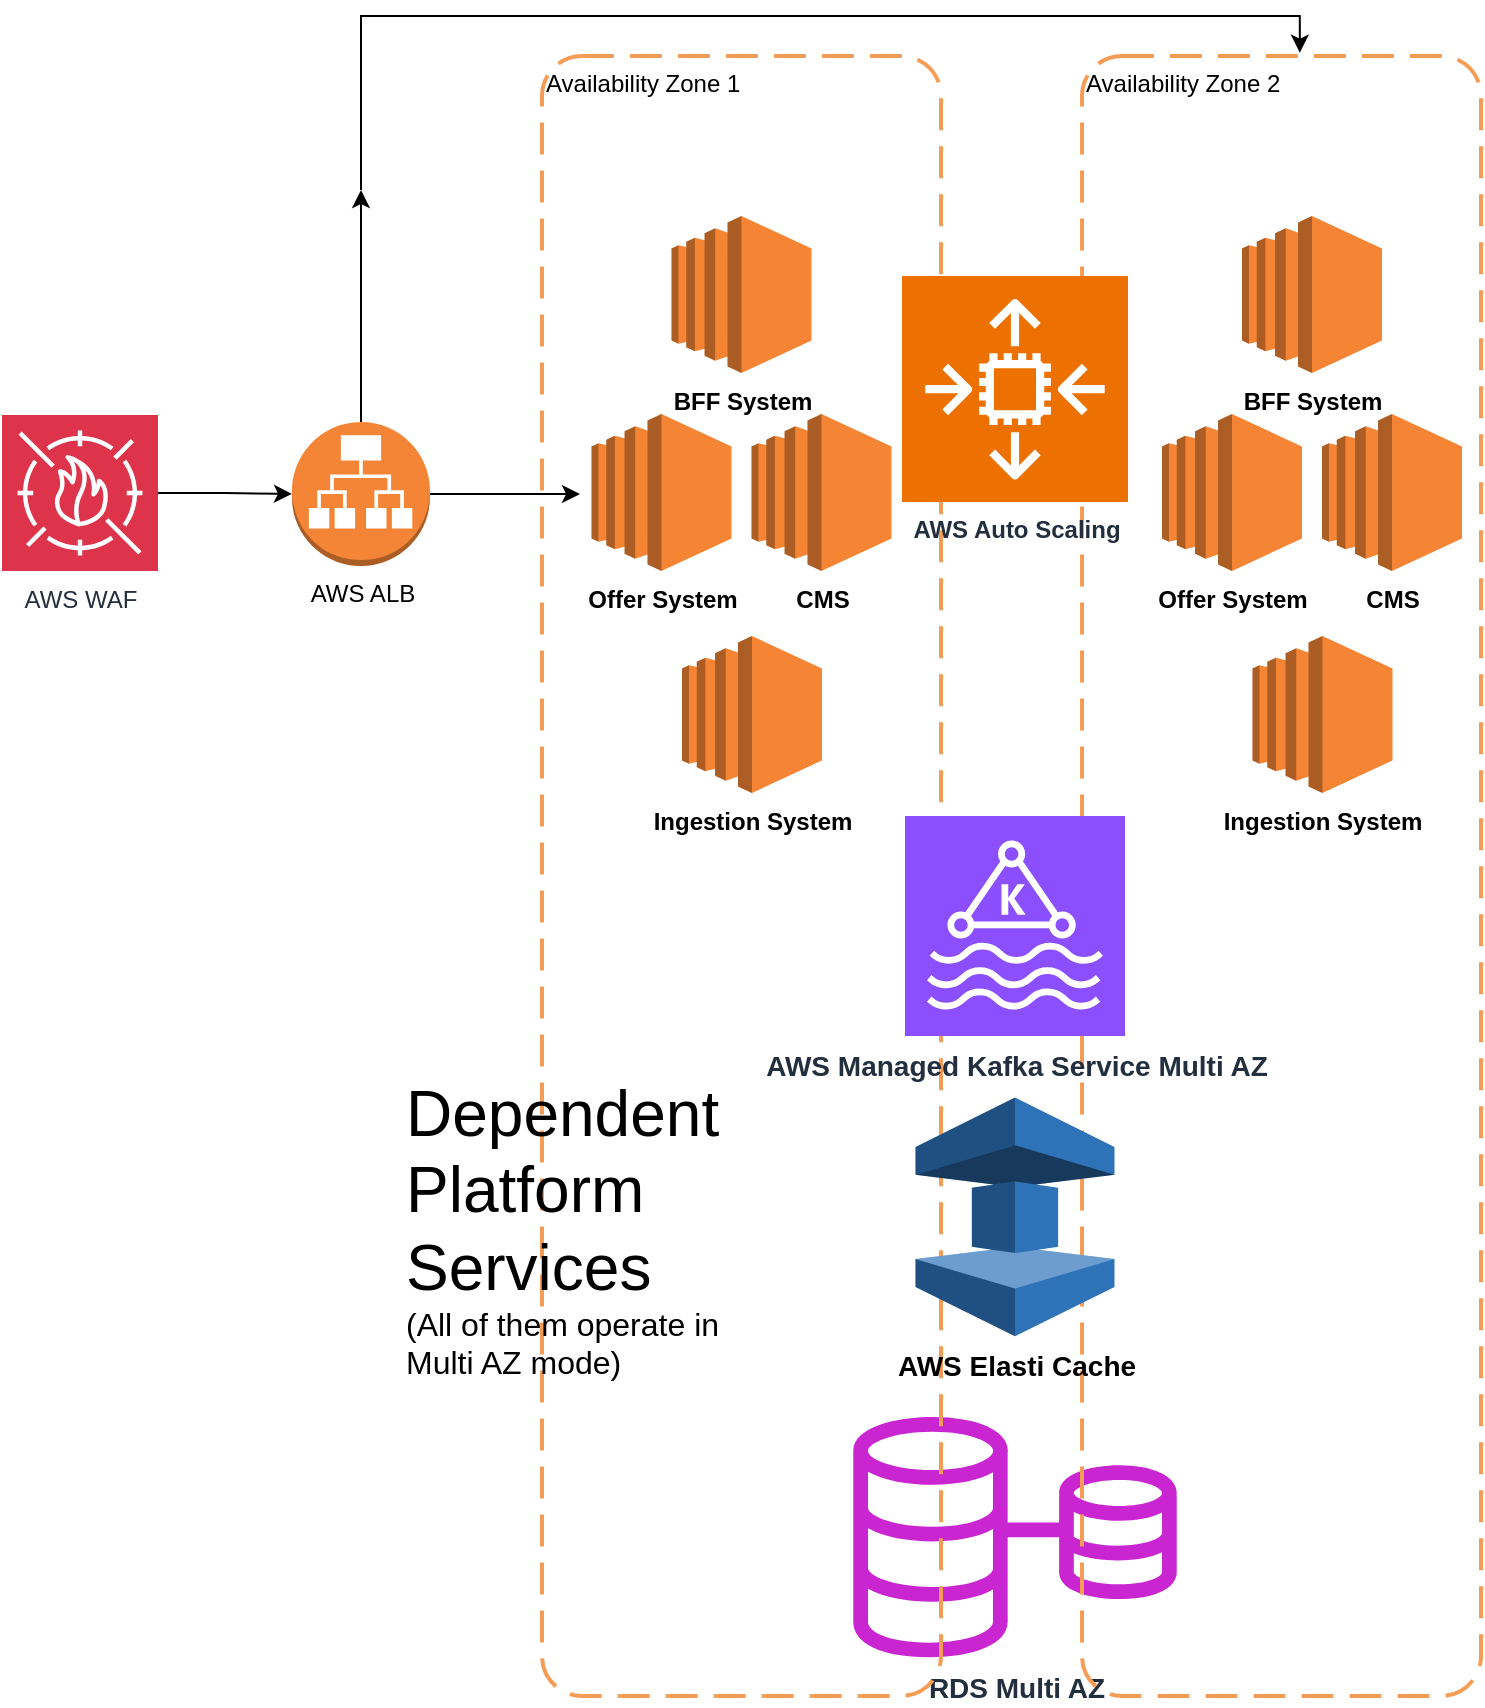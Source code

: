 <mxfile version="24.8.0">
  <diagram name="Page-1" id="h2Dyw8mGkt_qtwxA6A1Q">
    <mxGraphModel dx="1363" dy="874" grid="1" gridSize="10" guides="1" tooltips="1" connect="1" arrows="1" fold="1" page="1" pageScale="1" pageWidth="1920" pageHeight="1200" math="0" shadow="0">
      <root>
        <mxCell id="0" />
        <mxCell id="1" parent="0" />
        <mxCell id="JrVK4YbMQ9THBiMQYc9M-1" value="&lt;font style=&quot;font-size: 14px;&quot;&gt;&lt;b&gt;RDS Multi AZ&lt;/b&gt;&lt;/font&gt;" style="sketch=0;outlineConnect=0;fontColor=#232F3E;gradientColor=none;fillColor=#C925D1;strokeColor=none;dashed=0;verticalLabelPosition=bottom;verticalAlign=top;align=center;html=1;fontSize=12;fontStyle=0;aspect=fixed;pointerEvents=1;shape=mxgraph.aws4.rds_multi_az;" vertex="1" parent="1">
          <mxGeometry x="515.64" y="1060.49" width="161.73" height="120.26" as="geometry" />
        </mxCell>
        <mxCell id="JrVK4YbMQ9THBiMQYc9M-2" value="Availability Zone 1" style="rounded=1;arcSize=10;dashed=1;strokeColor=#F59D56;fillColor=none;gradientColor=none;dashPattern=8 4;strokeWidth=2;verticalAlign=top;align=left;" vertex="1" parent="1">
          <mxGeometry x="360" y="380" width="199.5" height="820" as="geometry" />
        </mxCell>
        <mxCell id="JrVK4YbMQ9THBiMQYc9M-3" value="Availability Zone 2" style="rounded=1;arcSize=10;dashed=1;strokeColor=#F59D56;fillColor=none;gradientColor=none;dashPattern=8 4;strokeWidth=2;align=left;verticalAlign=top;" vertex="1" parent="1">
          <mxGeometry x="630" y="380" width="199.5" height="820" as="geometry" />
        </mxCell>
        <mxCell id="JrVK4YbMQ9THBiMQYc9M-14" value="" style="edgeStyle=orthogonalEdgeStyle;rounded=0;orthogonalLoop=1;jettySize=auto;html=1;" edge="1" parent="1" source="JrVK4YbMQ9THBiMQYc9M-8" target="JrVK4YbMQ9THBiMQYc9M-13">
          <mxGeometry relative="1" as="geometry" />
        </mxCell>
        <mxCell id="JrVK4YbMQ9THBiMQYc9M-8" value="AWS WAF" style="sketch=0;points=[[0,0,0],[0.25,0,0],[0.5,0,0],[0.75,0,0],[1,0,0],[0,1,0],[0.25,1,0],[0.5,1,0],[0.75,1,0],[1,1,0],[0,0.25,0],[0,0.5,0],[0,0.75,0],[1,0.25,0],[1,0.5,0],[1,0.75,0]];outlineConnect=0;fontColor=#232F3E;fillColor=#DD344C;strokeColor=#ffffff;dashed=0;verticalLabelPosition=bottom;verticalAlign=top;align=center;html=1;fontSize=12;fontStyle=0;aspect=fixed;shape=mxgraph.aws4.resourceIcon;resIcon=mxgraph.aws4.waf;" vertex="1" parent="1">
          <mxGeometry x="90" y="559.5" width="78" height="78" as="geometry" />
        </mxCell>
        <mxCell id="JrVK4YbMQ9THBiMQYc9M-15" value="" style="edgeStyle=orthogonalEdgeStyle;rounded=0;orthogonalLoop=1;jettySize=auto;html=1;" edge="1" parent="1" source="JrVK4YbMQ9THBiMQYc9M-13">
          <mxGeometry relative="1" as="geometry">
            <mxPoint x="379" y="599" as="targetPoint" />
          </mxGeometry>
        </mxCell>
        <mxCell id="JrVK4YbMQ9THBiMQYc9M-25" value="" style="edgeStyle=orthogonalEdgeStyle;rounded=0;orthogonalLoop=1;jettySize=auto;html=1;" edge="1" parent="1" source="JrVK4YbMQ9THBiMQYc9M-13">
          <mxGeometry relative="1" as="geometry">
            <mxPoint x="269.5" y="447" as="targetPoint" />
          </mxGeometry>
        </mxCell>
        <mxCell id="JrVK4YbMQ9THBiMQYc9M-13" value="AWS ALB" style="outlineConnect=0;dashed=0;verticalLabelPosition=bottom;verticalAlign=top;align=center;html=1;shape=mxgraph.aws3.application_load_balancer;fillColor=#F58536;gradientColor=none;" vertex="1" parent="1">
          <mxGeometry x="235" y="563" width="69" height="72" as="geometry" />
        </mxCell>
        <mxCell id="JrVK4YbMQ9THBiMQYc9M-17" value="&lt;b&gt;AWS Auto Scaling&lt;/b&gt;" style="sketch=0;points=[[0,0,0],[0.25,0,0],[0.5,0,0],[0.75,0,0],[1,0,0],[0,1,0],[0.25,1,0],[0.5,1,0],[0.75,1,0],[1,1,0],[0,0.25,0],[0,0.5,0],[0,0.75,0],[1,0.25,0],[1,0.5,0],[1,0.75,0]];outlineConnect=0;fontColor=#232F3E;fillColor=#ED7100;strokeColor=#ffffff;dashed=0;verticalLabelPosition=bottom;verticalAlign=top;align=center;html=1;fontSize=12;fontStyle=0;aspect=fixed;shape=mxgraph.aws4.resourceIcon;resIcon=mxgraph.aws4.auto_scaling2;" vertex="1" parent="1">
          <mxGeometry x="540" y="490" width="113" height="113" as="geometry" />
        </mxCell>
        <mxCell id="JrVK4YbMQ9THBiMQYc9M-18" value="&lt;b&gt;&lt;font style=&quot;font-size: 14px;&quot;&gt;AWS Managed Kafka Service Multi AZ&lt;/font&gt;&lt;/b&gt;" style="sketch=0;points=[[0,0,0],[0.25,0,0],[0.5,0,0],[0.75,0,0],[1,0,0],[0,1,0],[0.25,1,0],[0.5,1,0],[0.75,1,0],[1,1,0],[0,0.25,0],[0,0.5,0],[0,0.75,0],[1,0.25,0],[1,0.5,0],[1,0.75,0]];outlineConnect=0;fontColor=#232F3E;fillColor=#8C4FFF;strokeColor=#ffffff;dashed=0;verticalLabelPosition=bottom;verticalAlign=top;align=center;html=1;fontSize=12;fontStyle=0;aspect=fixed;shape=mxgraph.aws4.resourceIcon;resIcon=mxgraph.aws4.managed_streaming_for_kafka;" vertex="1" parent="1">
          <mxGeometry x="541.5" y="760" width="110" height="110" as="geometry" />
        </mxCell>
        <mxCell id="JrVK4YbMQ9THBiMQYc9M-22" value="&lt;b&gt;BFF System&lt;/b&gt;" style="outlineConnect=0;dashed=0;verticalLabelPosition=bottom;verticalAlign=top;align=center;html=1;shape=mxgraph.aws3.ec2;fillColor=#F58534;gradientColor=none;" vertex="1" parent="1">
          <mxGeometry x="424.75" y="460" width="70" height="78.5" as="geometry" />
        </mxCell>
        <mxCell id="JrVK4YbMQ9THBiMQYc9M-23" value="&lt;b&gt;CMS&lt;/b&gt;" style="outlineConnect=0;dashed=0;verticalLabelPosition=bottom;verticalAlign=top;align=center;html=1;shape=mxgraph.aws3.ec2;fillColor=#F58534;gradientColor=none;" vertex="1" parent="1">
          <mxGeometry x="464.75" y="559" width="70" height="78.5" as="geometry" />
        </mxCell>
        <mxCell id="JrVK4YbMQ9THBiMQYc9M-26" value="" style="edgeStyle=orthogonalEdgeStyle;rounded=0;orthogonalLoop=1;jettySize=auto;html=1;entryX=0.546;entryY=-0.002;entryDx=0;entryDy=0;entryPerimeter=0;" edge="1" parent="1" target="JrVK4YbMQ9THBiMQYc9M-3">
          <mxGeometry relative="1" as="geometry">
            <mxPoint x="269.5" y="447" as="sourcePoint" />
            <Array as="points">
              <mxPoint x="270" y="360" />
              <mxPoint x="739" y="360" />
            </Array>
          </mxGeometry>
        </mxCell>
        <mxCell id="JrVK4YbMQ9THBiMQYc9M-30" value="&lt;b&gt;Offer System&lt;/b&gt;" style="outlineConnect=0;dashed=0;verticalLabelPosition=bottom;verticalAlign=top;align=center;html=1;shape=mxgraph.aws3.ec2;fillColor=#F58534;gradientColor=none;" vertex="1" parent="1">
          <mxGeometry x="384.75" y="559" width="70" height="78.5" as="geometry" />
        </mxCell>
        <mxCell id="JrVK4YbMQ9THBiMQYc9M-32" value="&lt;b&gt;Ingestion System&lt;/b&gt;" style="outlineConnect=0;dashed=0;verticalLabelPosition=bottom;verticalAlign=top;align=center;html=1;shape=mxgraph.aws3.ec2;fillColor=#F58534;gradientColor=none;" vertex="1" parent="1">
          <mxGeometry x="430" y="670" width="70" height="78.5" as="geometry" />
        </mxCell>
        <mxCell id="JrVK4YbMQ9THBiMQYc9M-33" value="&lt;b&gt;BFF System&lt;/b&gt;" style="outlineConnect=0;dashed=0;verticalLabelPosition=bottom;verticalAlign=top;align=center;html=1;shape=mxgraph.aws3.ec2;fillColor=#F58534;gradientColor=none;" vertex="1" parent="1">
          <mxGeometry x="710" y="460" width="70" height="78.5" as="geometry" />
        </mxCell>
        <mxCell id="JrVK4YbMQ9THBiMQYc9M-34" value="&lt;b&gt;CMS&lt;/b&gt;" style="outlineConnect=0;dashed=0;verticalLabelPosition=bottom;verticalAlign=top;align=center;html=1;shape=mxgraph.aws3.ec2;fillColor=#F58534;gradientColor=none;" vertex="1" parent="1">
          <mxGeometry x="750" y="559" width="70" height="78.5" as="geometry" />
        </mxCell>
        <mxCell id="JrVK4YbMQ9THBiMQYc9M-35" value="&lt;b&gt;Offer System&lt;/b&gt;" style="outlineConnect=0;dashed=0;verticalLabelPosition=bottom;verticalAlign=top;align=center;html=1;shape=mxgraph.aws3.ec2;fillColor=#F58534;gradientColor=none;" vertex="1" parent="1">
          <mxGeometry x="670" y="559" width="70" height="78.5" as="geometry" />
        </mxCell>
        <mxCell id="JrVK4YbMQ9THBiMQYc9M-36" value="&lt;b&gt;Ingestion System&lt;/b&gt;" style="outlineConnect=0;dashed=0;verticalLabelPosition=bottom;verticalAlign=top;align=center;html=1;shape=mxgraph.aws3.ec2;fillColor=#F58534;gradientColor=none;" vertex="1" parent="1">
          <mxGeometry x="715.25" y="670" width="70" height="78.5" as="geometry" />
        </mxCell>
        <mxCell id="JrVK4YbMQ9THBiMQYc9M-37" value="&lt;b&gt;&lt;font style=&quot;font-size: 14px;&quot;&gt;AWS Elasti Cache&lt;/font&gt;&lt;/b&gt;" style="outlineConnect=0;dashed=0;verticalLabelPosition=bottom;verticalAlign=top;align=center;html=1;shape=mxgraph.aws3.elasticache;fillColor=#2E73B8;gradientColor=none;aspect=fixed;" vertex="1" parent="1">
          <mxGeometry x="546.75" y="900.75" width="99.5" height="119.4" as="geometry" />
        </mxCell>
        <mxCell id="JrVK4YbMQ9THBiMQYc9M-38" value="&lt;font style=&quot;&quot;&gt;&lt;span style=&quot;font-size: 32px;&quot;&gt;Dependent Platform Services&lt;/span&gt;&lt;br&gt;&lt;font style=&quot;font-size: 16px;&quot;&gt;(All of them operate in Multi AZ mode)&lt;/font&gt;&lt;/font&gt;" style="text;html=1;align=left;verticalAlign=middle;whiteSpace=wrap;rounded=0;" vertex="1" parent="1">
          <mxGeometry x="290" y="900.75" width="160" height="130" as="geometry" />
        </mxCell>
      </root>
    </mxGraphModel>
  </diagram>
</mxfile>
